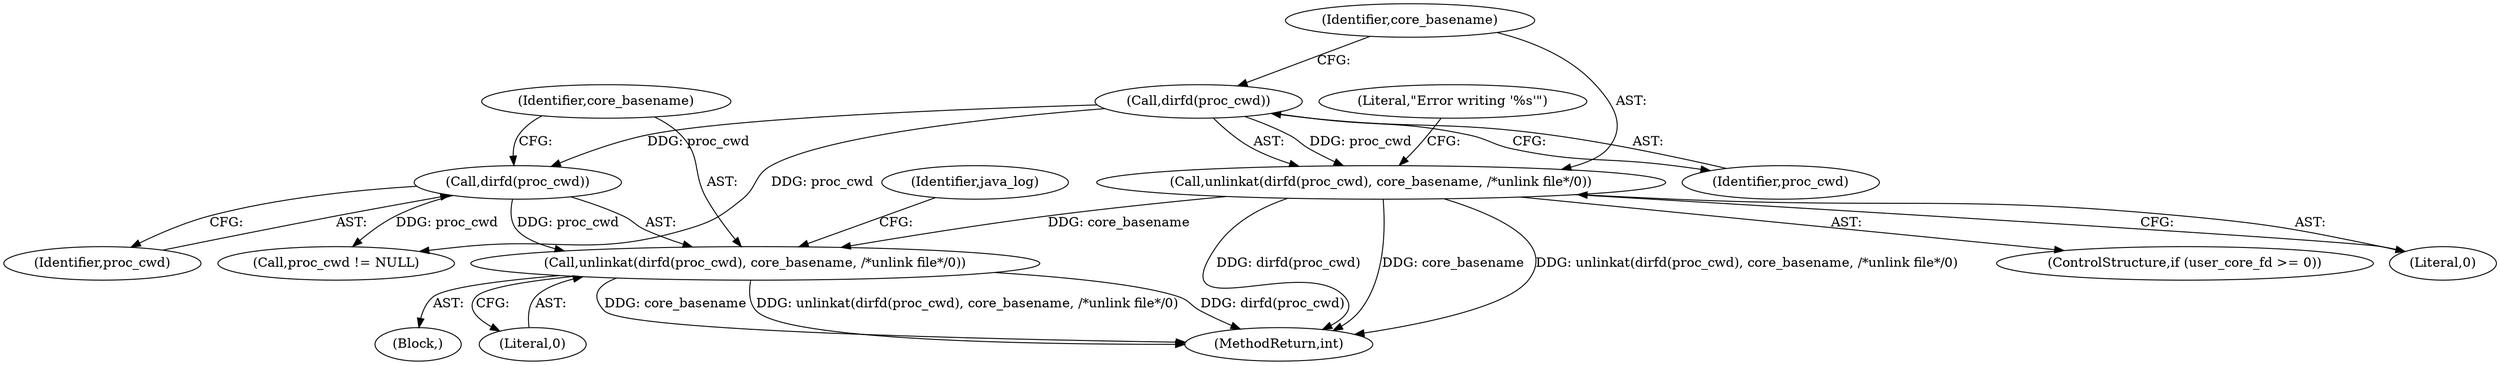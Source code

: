 digraph "0_abrt_8939398b82006ba1fec4ed491339fc075f43fc7c_1@API" {
"1000991" [label="(Call,unlinkat(dirfd(proc_cwd), core_basename, /*unlink file*/0))"];
"1000992" [label="(Call,dirfd(proc_cwd))"];
"1000961" [label="(Call,dirfd(proc_cwd))"];
"1000960" [label="(Call,unlinkat(dirfd(proc_cwd), core_basename, /*unlink file*/0))"];
"1000990" [label="(Block,)"];
"1000966" [label="(Literal,\"Error writing '%s'\")"];
"1000961" [label="(Call,dirfd(proc_cwd))"];
"1000991" [label="(Call,unlinkat(dirfd(proc_cwd), core_basename, /*unlink file*/0))"];
"1000993" [label="(Identifier,proc_cwd)"];
"1000960" [label="(Call,unlinkat(dirfd(proc_cwd), core_basename, /*unlink file*/0))"];
"1001144" [label="(Call,proc_cwd != NULL)"];
"1000995" [label="(Literal,0)"];
"1000962" [label="(Identifier,proc_cwd)"];
"1000956" [label="(ControlStructure,if (user_core_fd >= 0))"];
"1001237" [label="(MethodReturn,int)"];
"1000992" [label="(Call,dirfd(proc_cwd))"];
"1000964" [label="(Literal,0)"];
"1000999" [label="(Identifier,java_log)"];
"1000994" [label="(Identifier,core_basename)"];
"1000963" [label="(Identifier,core_basename)"];
"1000991" -> "1000990"  [label="AST: "];
"1000991" -> "1000995"  [label="CFG: "];
"1000992" -> "1000991"  [label="AST: "];
"1000994" -> "1000991"  [label="AST: "];
"1000995" -> "1000991"  [label="AST: "];
"1000999" -> "1000991"  [label="CFG: "];
"1000991" -> "1001237"  [label="DDG: unlinkat(dirfd(proc_cwd), core_basename, /*unlink file*/0)"];
"1000991" -> "1001237"  [label="DDG: dirfd(proc_cwd)"];
"1000991" -> "1001237"  [label="DDG: core_basename"];
"1000992" -> "1000991"  [label="DDG: proc_cwd"];
"1000960" -> "1000991"  [label="DDG: core_basename"];
"1000992" -> "1000993"  [label="CFG: "];
"1000993" -> "1000992"  [label="AST: "];
"1000994" -> "1000992"  [label="CFG: "];
"1000961" -> "1000992"  [label="DDG: proc_cwd"];
"1000992" -> "1001144"  [label="DDG: proc_cwd"];
"1000961" -> "1000960"  [label="AST: "];
"1000961" -> "1000962"  [label="CFG: "];
"1000962" -> "1000961"  [label="AST: "];
"1000963" -> "1000961"  [label="CFG: "];
"1000961" -> "1000960"  [label="DDG: proc_cwd"];
"1000961" -> "1001144"  [label="DDG: proc_cwd"];
"1000960" -> "1000956"  [label="AST: "];
"1000960" -> "1000964"  [label="CFG: "];
"1000963" -> "1000960"  [label="AST: "];
"1000964" -> "1000960"  [label="AST: "];
"1000966" -> "1000960"  [label="CFG: "];
"1000960" -> "1001237"  [label="DDG: dirfd(proc_cwd)"];
"1000960" -> "1001237"  [label="DDG: core_basename"];
"1000960" -> "1001237"  [label="DDG: unlinkat(dirfd(proc_cwd), core_basename, /*unlink file*/0)"];
}
